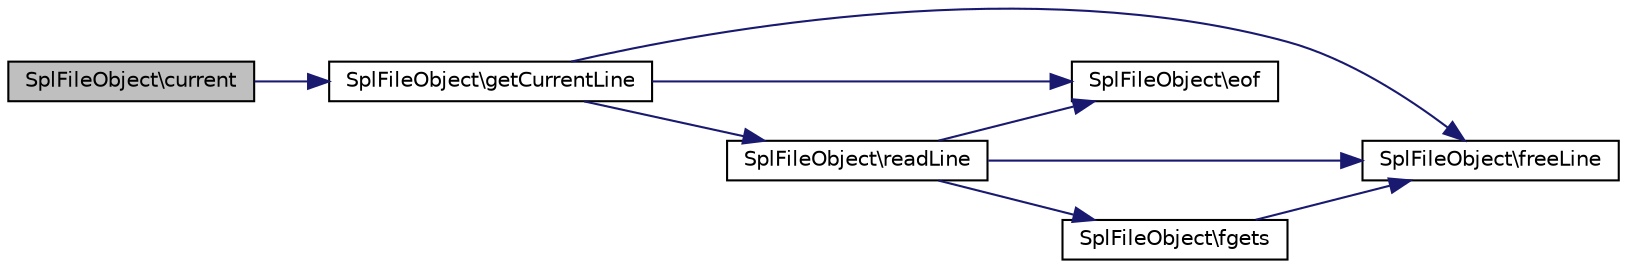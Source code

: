 digraph "SplFileObject\current"
{
  edge [fontname="Helvetica",fontsize="10",labelfontname="Helvetica",labelfontsize="10"];
  node [fontname="Helvetica",fontsize="10",shape=record];
  rankdir="LR";
  Node1 [label="SplFileObject\\current",height=0.2,width=0.4,color="black", fillcolor="grey75", style="filled" fontcolor="black"];
  Node1 -> Node2 [color="midnightblue",fontsize="10",style="solid",fontname="Helvetica"];
  Node2 [label="SplFileObject\\getCurrentLine",height=0.2,width=0.4,color="black", fillcolor="white", style="filled",URL="$classSplFileObject.html#a37be6fbe37e78b1f3595b9cfbca2777d"];
  Node2 -> Node3 [color="midnightblue",fontsize="10",style="solid",fontname="Helvetica"];
  Node3 [label="SplFileObject\\freeLine",height=0.2,width=0.4,color="black", fillcolor="white", style="filled",URL="$classSplFileObject.html#a7a374510213763c74130d33936499a62",tooltip="Free the current line buffer and increment the line counter. "];
  Node2 -> Node4 [color="midnightblue",fontsize="10",style="solid",fontname="Helvetica"];
  Node4 [label="SplFileObject\\eof",height=0.2,width=0.4,color="black", fillcolor="white", style="filled",URL="$classSplFileObject.html#adf6cf247f8834f7fcd4fa7d809b7e1c5"];
  Node2 -> Node5 [color="midnightblue",fontsize="10",style="solid",fontname="Helvetica"];
  Node5 [label="SplFileObject\\readLine",height=0.2,width=0.4,color="black", fillcolor="white", style="filled",URL="$classSplFileObject.html#acdef84e5fef4bb6fc1c3f2711fac7f2b"];
  Node5 -> Node4 [color="midnightblue",fontsize="10",style="solid",fontname="Helvetica"];
  Node5 -> Node3 [color="midnightblue",fontsize="10",style="solid",fontname="Helvetica"];
  Node5 -> Node6 [color="midnightblue",fontsize="10",style="solid",fontname="Helvetica"];
  Node6 [label="SplFileObject\\fgets",height=0.2,width=0.4,color="black", fillcolor="white", style="filled",URL="$classSplFileObject.html#a9bc0bb683ab5a87018c17886816e0b85",tooltip="increase current line number "];
  Node6 -> Node3 [color="midnightblue",fontsize="10",style="solid",fontname="Helvetica"];
}
